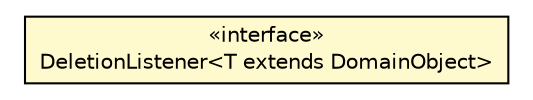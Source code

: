 #!/usr/local/bin/dot
#
# Class diagram 
# Generated by UMLGraph version 5.1 (http://www.umlgraph.org/)
#

digraph G {
	edge [fontname="Helvetica",fontsize=10,labelfontname="Helvetica",labelfontsize=10];
	node [fontname="Helvetica",fontsize=10,shape=plaintext];
	nodesep=0.25;
	ranksep=0.5;
	// pt.ist.fenixframework.dml.DeletionListener<T extends pt.ist.fenixframework.DomainObject>
	c48220 [label=<<table title="pt.ist.fenixframework.dml.DeletionListener" border="0" cellborder="1" cellspacing="0" cellpadding="2" port="p" bgcolor="lemonChiffon" href="./DeletionListener.html">
		<tr><td><table border="0" cellspacing="0" cellpadding="1">
<tr><td align="center" balign="center"> &#171;interface&#187; </td></tr>
<tr><td align="center" balign="center"> DeletionListener&lt;T extends DomainObject&gt; </td></tr>
		</table></td></tr>
		</table>>, fontname="Helvetica", fontcolor="black", fontsize=10.0];
}

